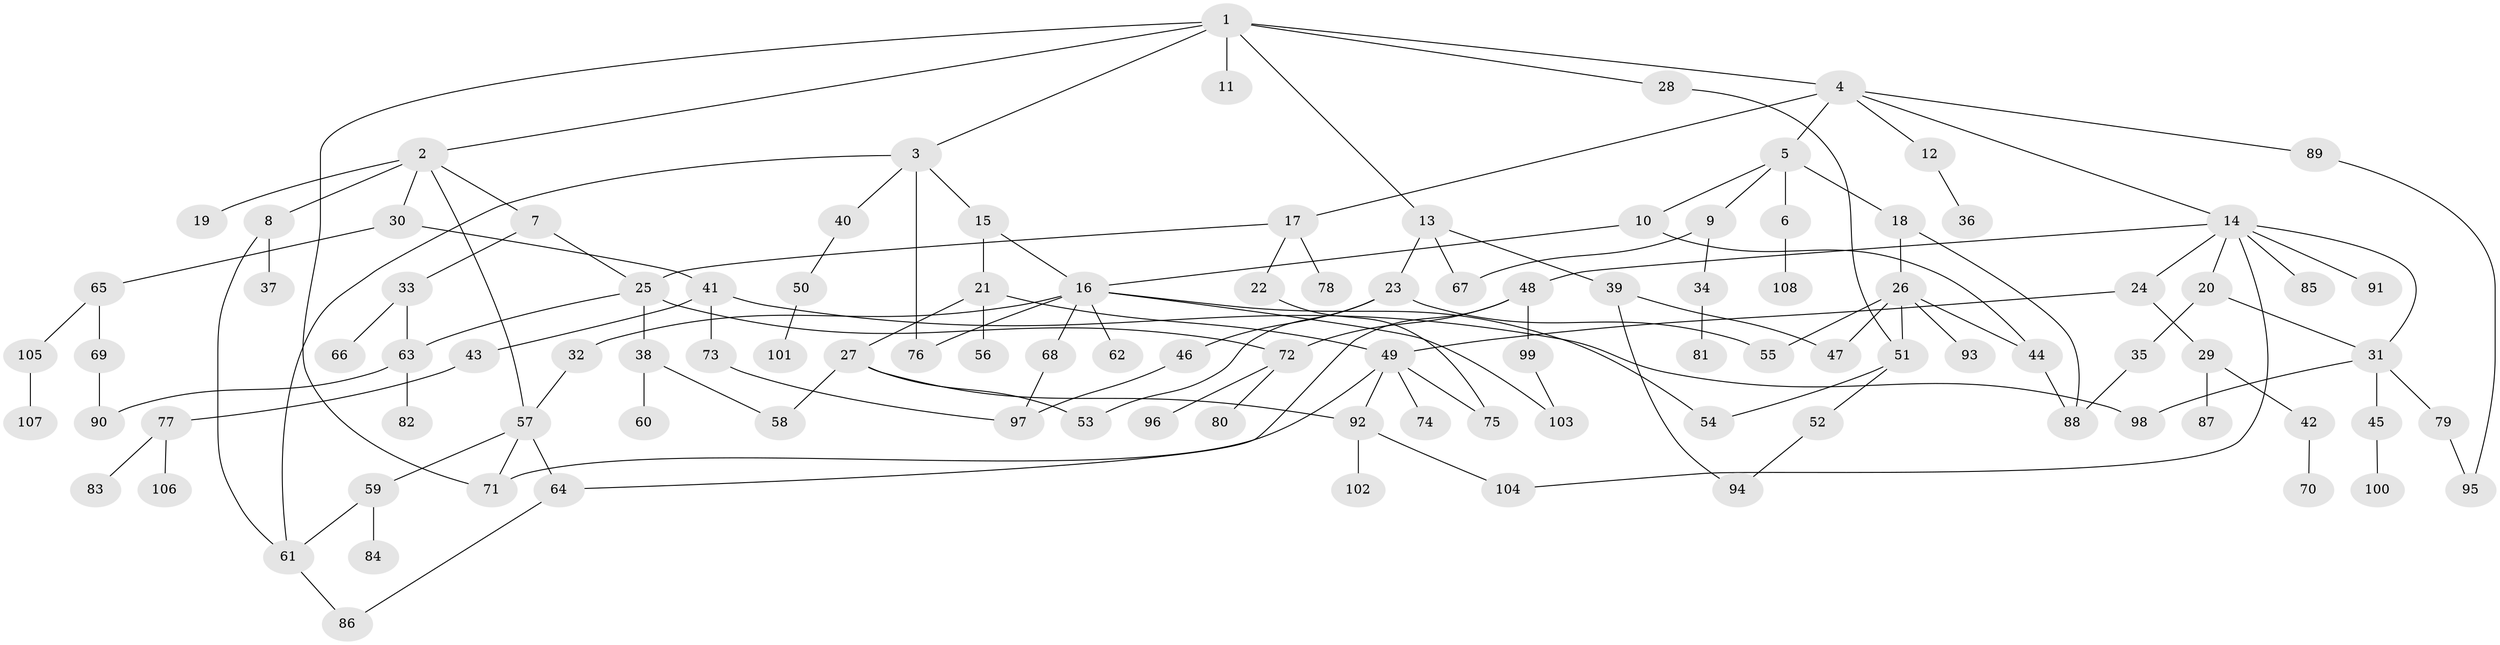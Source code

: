 // Generated by graph-tools (version 1.1) at 2025/01/03/09/25 03:01:04]
// undirected, 108 vertices, 141 edges
graph export_dot {
graph [start="1"]
  node [color=gray90,style=filled];
  1;
  2;
  3;
  4;
  5;
  6;
  7;
  8;
  9;
  10;
  11;
  12;
  13;
  14;
  15;
  16;
  17;
  18;
  19;
  20;
  21;
  22;
  23;
  24;
  25;
  26;
  27;
  28;
  29;
  30;
  31;
  32;
  33;
  34;
  35;
  36;
  37;
  38;
  39;
  40;
  41;
  42;
  43;
  44;
  45;
  46;
  47;
  48;
  49;
  50;
  51;
  52;
  53;
  54;
  55;
  56;
  57;
  58;
  59;
  60;
  61;
  62;
  63;
  64;
  65;
  66;
  67;
  68;
  69;
  70;
  71;
  72;
  73;
  74;
  75;
  76;
  77;
  78;
  79;
  80;
  81;
  82;
  83;
  84;
  85;
  86;
  87;
  88;
  89;
  90;
  91;
  92;
  93;
  94;
  95;
  96;
  97;
  98;
  99;
  100;
  101;
  102;
  103;
  104;
  105;
  106;
  107;
  108;
  1 -- 2;
  1 -- 3;
  1 -- 4;
  1 -- 11;
  1 -- 13;
  1 -- 28;
  1 -- 71;
  2 -- 7;
  2 -- 8;
  2 -- 19;
  2 -- 30;
  2 -- 57;
  3 -- 15;
  3 -- 40;
  3 -- 61;
  3 -- 76;
  4 -- 5;
  4 -- 12;
  4 -- 14;
  4 -- 17;
  4 -- 89;
  5 -- 6;
  5 -- 9;
  5 -- 10;
  5 -- 18;
  6 -- 108;
  7 -- 25;
  7 -- 33;
  8 -- 37;
  8 -- 61;
  9 -- 34;
  9 -- 67;
  10 -- 16;
  10 -- 44;
  12 -- 36;
  13 -- 23;
  13 -- 39;
  13 -- 67;
  14 -- 20;
  14 -- 24;
  14 -- 48;
  14 -- 85;
  14 -- 91;
  14 -- 104;
  14 -- 31;
  15 -- 21;
  15 -- 16;
  16 -- 32;
  16 -- 62;
  16 -- 68;
  16 -- 103;
  16 -- 76;
  16 -- 54;
  17 -- 22;
  17 -- 78;
  17 -- 25;
  18 -- 26;
  18 -- 88;
  20 -- 31;
  20 -- 35;
  21 -- 27;
  21 -- 49;
  21 -- 56;
  22 -- 75;
  23 -- 46;
  23 -- 53;
  23 -- 55;
  24 -- 29;
  24 -- 49;
  25 -- 38;
  25 -- 63;
  25 -- 72;
  26 -- 44;
  26 -- 51;
  26 -- 55;
  26 -- 93;
  26 -- 47;
  27 -- 53;
  27 -- 92;
  27 -- 58;
  28 -- 51;
  29 -- 42;
  29 -- 87;
  30 -- 41;
  30 -- 65;
  31 -- 45;
  31 -- 79;
  31 -- 98;
  32 -- 57;
  33 -- 66;
  33 -- 63;
  34 -- 81;
  35 -- 88;
  38 -- 58;
  38 -- 60;
  39 -- 47;
  39 -- 94;
  40 -- 50;
  41 -- 43;
  41 -- 73;
  41 -- 98;
  42 -- 70;
  43 -- 77;
  44 -- 88;
  45 -- 100;
  46 -- 97;
  48 -- 64;
  48 -- 72;
  48 -- 99;
  49 -- 74;
  49 -- 75;
  49 -- 92;
  49 -- 71;
  50 -- 101;
  51 -- 52;
  51 -- 54;
  52 -- 94;
  57 -- 59;
  57 -- 71;
  57 -- 64;
  59 -- 84;
  59 -- 61;
  61 -- 86;
  63 -- 82;
  63 -- 90;
  64 -- 86;
  65 -- 69;
  65 -- 105;
  68 -- 97;
  69 -- 90;
  72 -- 80;
  72 -- 96;
  73 -- 97;
  77 -- 83;
  77 -- 106;
  79 -- 95;
  89 -- 95;
  92 -- 102;
  92 -- 104;
  99 -- 103;
  105 -- 107;
}
